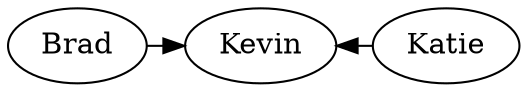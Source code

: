 // The Round Table
digraph {
	brad [label=Brad pos="1,2!"]
	katie [label=Katie pos="2,2.5!"]
	kevdog [label=Kevin pose="0,0!"]
	brad -> kevdog [constraint=false]
	katie -> kevdog [constraint=false]
}
